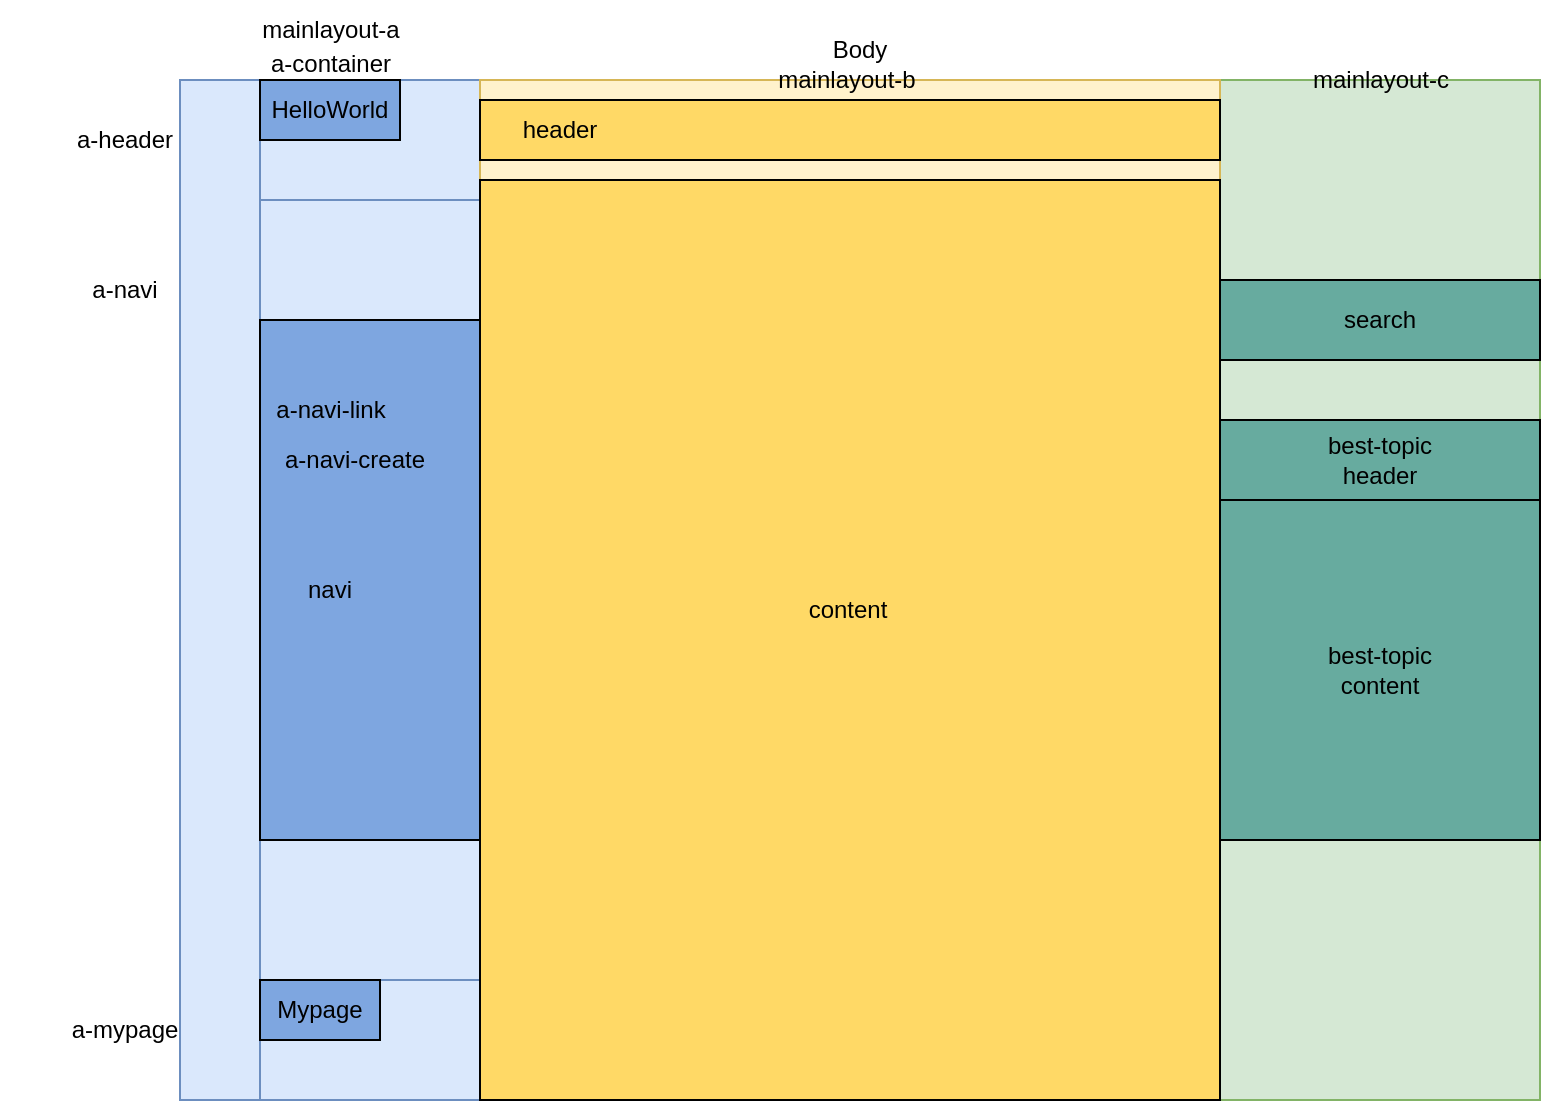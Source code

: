 <mxfile version="20.8.18" type="github">
  <diagram name="페이지-1" id="oIWgXduPZVeJ2QsLG47F">
    <mxGraphModel dx="1816" dy="549" grid="1" gridSize="10" guides="1" tooltips="1" connect="1" arrows="1" fold="1" page="1" pageScale="1" pageWidth="827" pageHeight="1169" math="0" shadow="0">
      <root>
        <mxCell id="0" />
        <mxCell id="1" parent="0" />
        <mxCell id="OmiRm9CcqCw9DAH9fNcI-1" value="" style="rounded=0;whiteSpace=wrap;html=1;" vertex="1" parent="1">
          <mxGeometry x="80" y="120" width="680" height="510" as="geometry" />
        </mxCell>
        <mxCell id="OmiRm9CcqCw9DAH9fNcI-4" value="Body" style="text;html=1;strokeColor=none;fillColor=none;align=center;verticalAlign=middle;whiteSpace=wrap;rounded=0;" vertex="1" parent="1">
          <mxGeometry x="390" y="90" width="60" height="30" as="geometry" />
        </mxCell>
        <mxCell id="OmiRm9CcqCw9DAH9fNcI-8" value="" style="rounded=0;whiteSpace=wrap;html=1;fillColor=#dae8fc;strokeColor=#6c8ebf;" vertex="1" parent="1">
          <mxGeometry x="80" y="120" width="150" height="510" as="geometry" />
        </mxCell>
        <mxCell id="OmiRm9CcqCw9DAH9fNcI-9" value="" style="rounded=0;whiteSpace=wrap;html=1;fillColor=#fff2cc;strokeColor=#d6b656;" vertex="1" parent="1">
          <mxGeometry x="230" y="120" width="370" height="510" as="geometry" />
        </mxCell>
        <mxCell id="OmiRm9CcqCw9DAH9fNcI-10" value="" style="rounded=0;whiteSpace=wrap;html=1;fillColor=#d5e8d4;strokeColor=#82b366;" vertex="1" parent="1">
          <mxGeometry x="600" y="120" width="160" height="510" as="geometry" />
        </mxCell>
        <mxCell id="OmiRm9CcqCw9DAH9fNcI-11" value="" style="rounded=0;whiteSpace=wrap;html=1;fillColor=#dae8fc;strokeColor=#6c8ebf;" vertex="1" parent="1">
          <mxGeometry x="120" y="120" width="110" height="60" as="geometry" />
        </mxCell>
        <mxCell id="OmiRm9CcqCw9DAH9fNcI-12" value="" style="rounded=0;whiteSpace=wrap;html=1;fillColor=#dae8fc;strokeColor=#6c8ebf;" vertex="1" parent="1">
          <mxGeometry x="120" y="570" width="110" height="60" as="geometry" />
        </mxCell>
        <mxCell id="OmiRm9CcqCw9DAH9fNcI-13" value="" style="rounded=0;whiteSpace=wrap;html=1;fillColor=#dae8fc;strokeColor=#6c8ebf;" vertex="1" parent="1">
          <mxGeometry x="120" y="180" width="110" height="390" as="geometry" />
        </mxCell>
        <mxCell id="OmiRm9CcqCw9DAH9fNcI-14" value="" style="rounded=0;whiteSpace=wrap;html=1;fillColor=#67AB9F;strokeColor=#000000;" vertex="1" parent="1">
          <mxGeometry x="600" y="220" width="160" height="40" as="geometry" />
        </mxCell>
        <mxCell id="OmiRm9CcqCw9DAH9fNcI-15" value="" style="rounded=0;whiteSpace=wrap;html=1;fillColor=#d5e8d4;strokeColor=#82b366;" vertex="1" parent="1">
          <mxGeometry x="600" y="290" width="160" height="210" as="geometry" />
        </mxCell>
        <mxCell id="OmiRm9CcqCw9DAH9fNcI-16" value="" style="rounded=0;whiteSpace=wrap;html=1;fillColor=#fff2cc;strokeColor=#d6b656;" vertex="1" parent="1">
          <mxGeometry x="230" y="120" width="370" height="50" as="geometry" />
        </mxCell>
        <mxCell id="OmiRm9CcqCw9DAH9fNcI-17" value="search" style="text;html=1;strokeColor=none;fillColor=none;align=center;verticalAlign=middle;whiteSpace=wrap;rounded=0;" vertex="1" parent="1">
          <mxGeometry x="650" y="225" width="60" height="30" as="geometry" />
        </mxCell>
        <mxCell id="OmiRm9CcqCw9DAH9fNcI-19" value="" style="rounded=0;whiteSpace=wrap;html=1;fillColor=#67AB9F;strokeColor=#000000;" vertex="1" parent="1">
          <mxGeometry x="600" y="290" width="160" height="40" as="geometry" />
        </mxCell>
        <mxCell id="OmiRm9CcqCw9DAH9fNcI-20" value="" style="rounded=0;whiteSpace=wrap;html=1;fillColor=#67AB9F;strokeColor=#000000;" vertex="1" parent="1">
          <mxGeometry x="600" y="330" width="160" height="170" as="geometry" />
        </mxCell>
        <mxCell id="OmiRm9CcqCw9DAH9fNcI-18" value="best-topic header" style="text;html=1;strokeColor=none;fillColor=none;align=center;verticalAlign=middle;whiteSpace=wrap;rounded=0;" vertex="1" parent="1">
          <mxGeometry x="650" y="295" width="60" height="30" as="geometry" />
        </mxCell>
        <mxCell id="OmiRm9CcqCw9DAH9fNcI-22" value="best-topic content" style="text;html=1;strokeColor=none;fillColor=none;align=center;verticalAlign=middle;whiteSpace=wrap;rounded=0;" vertex="1" parent="1">
          <mxGeometry x="650" y="400" width="60" height="30" as="geometry" />
        </mxCell>
        <mxCell id="OmiRm9CcqCw9DAH9fNcI-25" value="" style="rounded=0;whiteSpace=wrap;html=1;fillColor=#7EA6E0;strokeColor=#000000;" vertex="1" parent="1">
          <mxGeometry x="120" y="240" width="110" height="260" as="geometry" />
        </mxCell>
        <mxCell id="OmiRm9CcqCw9DAH9fNcI-26" value="navi" style="text;html=1;strokeColor=none;fillColor=none;align=center;verticalAlign=middle;whiteSpace=wrap;rounded=0;" vertex="1" parent="1">
          <mxGeometry x="125" y="360" width="60" height="30" as="geometry" />
        </mxCell>
        <mxCell id="OmiRm9CcqCw9DAH9fNcI-29" value="" style="rounded=0;whiteSpace=wrap;html=1;fillColor=#FFD966;strokeColor=#000000;" vertex="1" parent="1">
          <mxGeometry x="230" y="130" width="370" height="30" as="geometry" />
        </mxCell>
        <mxCell id="OmiRm9CcqCw9DAH9fNcI-30" value="header" style="text;html=1;strokeColor=none;fillColor=none;align=center;verticalAlign=middle;whiteSpace=wrap;rounded=0;" vertex="1" parent="1">
          <mxGeometry x="240" y="130" width="60" height="30" as="geometry" />
        </mxCell>
        <mxCell id="OmiRm9CcqCw9DAH9fNcI-31" value="" style="rounded=0;whiteSpace=wrap;html=1;fillColor=#FFD966;strokeColor=#000000;" vertex="1" parent="1">
          <mxGeometry x="230" y="170" width="370" height="460" as="geometry" />
        </mxCell>
        <mxCell id="OmiRm9CcqCw9DAH9fNcI-34" value="content" style="text;html=1;strokeColor=none;fillColor=none;align=center;verticalAlign=middle;whiteSpace=wrap;rounded=0;" vertex="1" parent="1">
          <mxGeometry x="384" y="370" width="60" height="30" as="geometry" />
        </mxCell>
        <mxCell id="OmiRm9CcqCw9DAH9fNcI-35" value="mainlayout-a" style="text;html=1;strokeColor=none;fillColor=none;align=center;verticalAlign=middle;whiteSpace=wrap;rounded=0;" vertex="1" parent="1">
          <mxGeometry x="92.5" y="80" width="125" height="30" as="geometry" />
        </mxCell>
        <mxCell id="OmiRm9CcqCw9DAH9fNcI-36" value="mainlayout-b" style="text;html=1;strokeColor=none;fillColor=none;align=center;verticalAlign=middle;whiteSpace=wrap;rounded=0;" vertex="1" parent="1">
          <mxGeometry x="351" y="105" width="125" height="30" as="geometry" />
        </mxCell>
        <mxCell id="OmiRm9CcqCw9DAH9fNcI-37" value="mainlayout-c" style="text;html=1;strokeColor=none;fillColor=none;align=center;verticalAlign=middle;whiteSpace=wrap;rounded=0;" vertex="1" parent="1">
          <mxGeometry x="617.5" y="105" width="125" height="30" as="geometry" />
        </mxCell>
        <mxCell id="OmiRm9CcqCw9DAH9fNcI-39" value="a-header" style="text;html=1;strokeColor=none;fillColor=none;align=center;verticalAlign=middle;whiteSpace=wrap;rounded=0;" vertex="1" parent="1">
          <mxGeometry x="-10" y="135" width="125" height="30" as="geometry" />
        </mxCell>
        <mxCell id="OmiRm9CcqCw9DAH9fNcI-41" value="a-navi" style="text;html=1;strokeColor=none;fillColor=none;align=center;verticalAlign=middle;whiteSpace=wrap;rounded=0;" vertex="1" parent="1">
          <mxGeometry x="-10" y="210" width="125" height="30" as="geometry" />
        </mxCell>
        <mxCell id="OmiRm9CcqCw9DAH9fNcI-42" value="a-mypage" style="text;html=1;strokeColor=none;fillColor=none;align=center;verticalAlign=middle;whiteSpace=wrap;rounded=0;" vertex="1" parent="1">
          <mxGeometry x="-10" y="580" width="125" height="30" as="geometry" />
        </mxCell>
        <mxCell id="OmiRm9CcqCw9DAH9fNcI-43" value="a-container" style="text;html=1;strokeColor=none;fillColor=none;align=center;verticalAlign=middle;whiteSpace=wrap;rounded=0;" vertex="1" parent="1">
          <mxGeometry x="92.5" y="97" width="125" height="30" as="geometry" />
        </mxCell>
        <mxCell id="OmiRm9CcqCw9DAH9fNcI-44" value="a-navi-link" style="text;html=1;strokeColor=none;fillColor=none;align=center;verticalAlign=middle;whiteSpace=wrap;rounded=0;" vertex="1" parent="1">
          <mxGeometry x="92.5" y="270" width="125" height="30" as="geometry" />
        </mxCell>
        <mxCell id="OmiRm9CcqCw9DAH9fNcI-45" value="a-navi-create" style="text;html=1;strokeColor=none;fillColor=none;align=center;verticalAlign=middle;whiteSpace=wrap;rounded=0;" vertex="1" parent="1">
          <mxGeometry x="105" y="295" width="125" height="30" as="geometry" />
        </mxCell>
        <mxCell id="OmiRm9CcqCw9DAH9fNcI-46" value="HelloWorld" style="rounded=0;whiteSpace=wrap;html=1;fillColor=#7EA6E0;strokeColor=#000000;" vertex="1" parent="1">
          <mxGeometry x="120" y="120" width="70" height="30" as="geometry" />
        </mxCell>
        <mxCell id="OmiRm9CcqCw9DAH9fNcI-47" value="Mypage" style="rounded=0;whiteSpace=wrap;html=1;fillColor=#7EA6E0;strokeColor=#000000;" vertex="1" parent="1">
          <mxGeometry x="120" y="570" width="60" height="30" as="geometry" />
        </mxCell>
      </root>
    </mxGraphModel>
  </diagram>
</mxfile>
